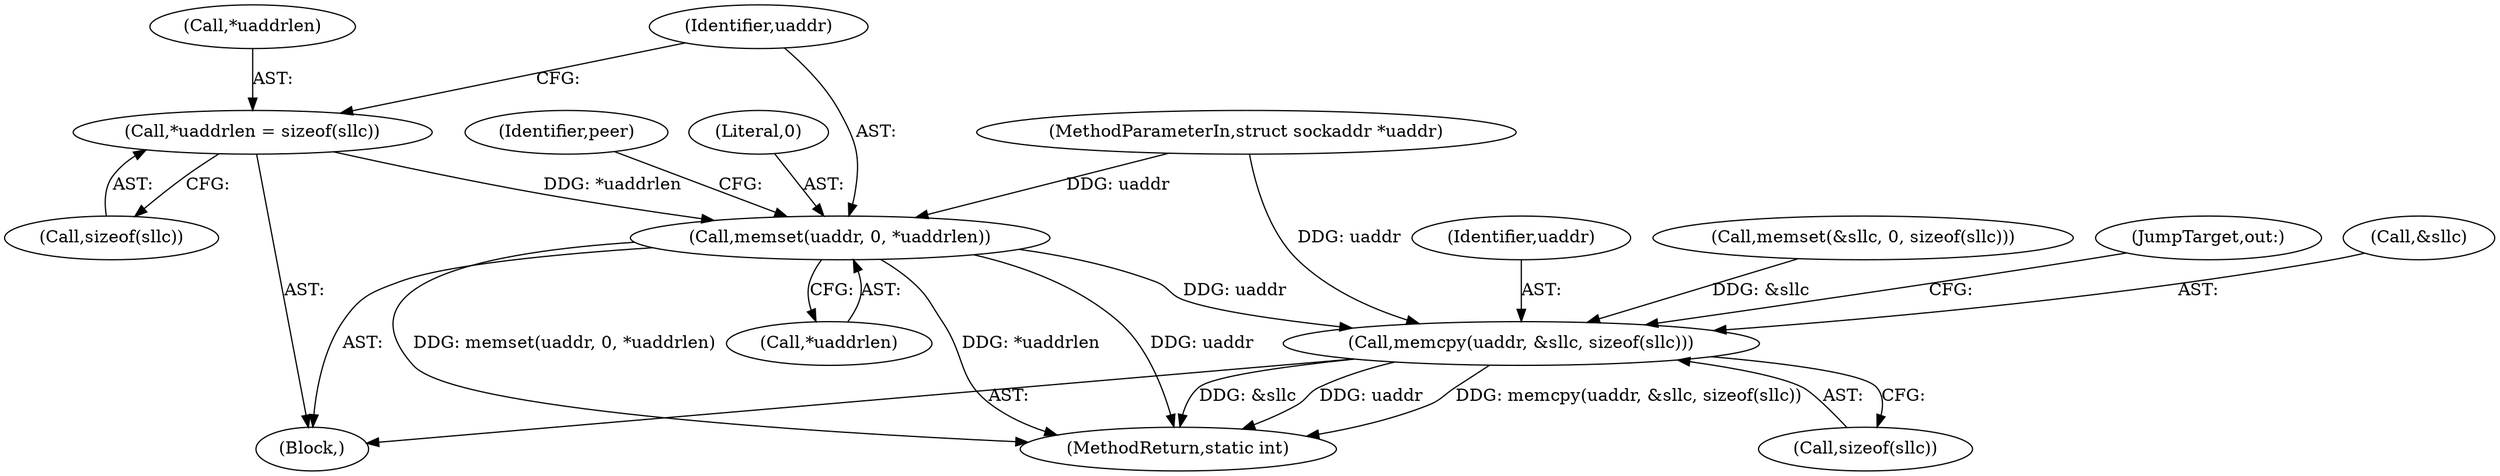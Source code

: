 digraph "0_linux_3592aaeb80290bda0f2cf0b5456c97bfc638b192@API" {
"1000135" [label="(Call,*uaddrlen = sizeof(sllc))"];
"1000140" [label="(Call,memset(uaddr, 0, *uaddrlen))"];
"1000249" [label="(Call,memcpy(uaddr, &sllc, sizeof(sllc)))"];
"1000141" [label="(Identifier,uaddr)"];
"1000122" [label="(Call,memset(&sllc, 0, sizeof(sllc)))"];
"1000135" [label="(Call,*uaddrlen = sizeof(sllc))"];
"1000142" [label="(Literal,0)"];
"1000255" [label="(JumpTarget,out:)"];
"1000105" [label="(Block,)"];
"1000260" [label="(MethodReturn,static int)"];
"1000138" [label="(Call,sizeof(sllc))"];
"1000143" [label="(Call,*uaddrlen)"];
"1000250" [label="(Identifier,uaddr)"];
"1000136" [label="(Call,*uaddrlen)"];
"1000102" [label="(MethodParameterIn,struct sockaddr *uaddr)"];
"1000140" [label="(Call,memset(uaddr, 0, *uaddrlen))"];
"1000251" [label="(Call,&sllc)"];
"1000249" [label="(Call,memcpy(uaddr, &sllc, sizeof(sllc)))"];
"1000253" [label="(Call,sizeof(sllc))"];
"1000146" [label="(Identifier,peer)"];
"1000135" -> "1000105"  [label="AST: "];
"1000135" -> "1000138"  [label="CFG: "];
"1000136" -> "1000135"  [label="AST: "];
"1000138" -> "1000135"  [label="AST: "];
"1000141" -> "1000135"  [label="CFG: "];
"1000135" -> "1000140"  [label="DDG: *uaddrlen"];
"1000140" -> "1000105"  [label="AST: "];
"1000140" -> "1000143"  [label="CFG: "];
"1000141" -> "1000140"  [label="AST: "];
"1000142" -> "1000140"  [label="AST: "];
"1000143" -> "1000140"  [label="AST: "];
"1000146" -> "1000140"  [label="CFG: "];
"1000140" -> "1000260"  [label="DDG: uaddr"];
"1000140" -> "1000260"  [label="DDG: memset(uaddr, 0, *uaddrlen)"];
"1000140" -> "1000260"  [label="DDG: *uaddrlen"];
"1000102" -> "1000140"  [label="DDG: uaddr"];
"1000140" -> "1000249"  [label="DDG: uaddr"];
"1000249" -> "1000105"  [label="AST: "];
"1000249" -> "1000253"  [label="CFG: "];
"1000250" -> "1000249"  [label="AST: "];
"1000251" -> "1000249"  [label="AST: "];
"1000253" -> "1000249"  [label="AST: "];
"1000255" -> "1000249"  [label="CFG: "];
"1000249" -> "1000260"  [label="DDG: memcpy(uaddr, &sllc, sizeof(sllc))"];
"1000249" -> "1000260"  [label="DDG: &sllc"];
"1000249" -> "1000260"  [label="DDG: uaddr"];
"1000102" -> "1000249"  [label="DDG: uaddr"];
"1000122" -> "1000249"  [label="DDG: &sllc"];
}

